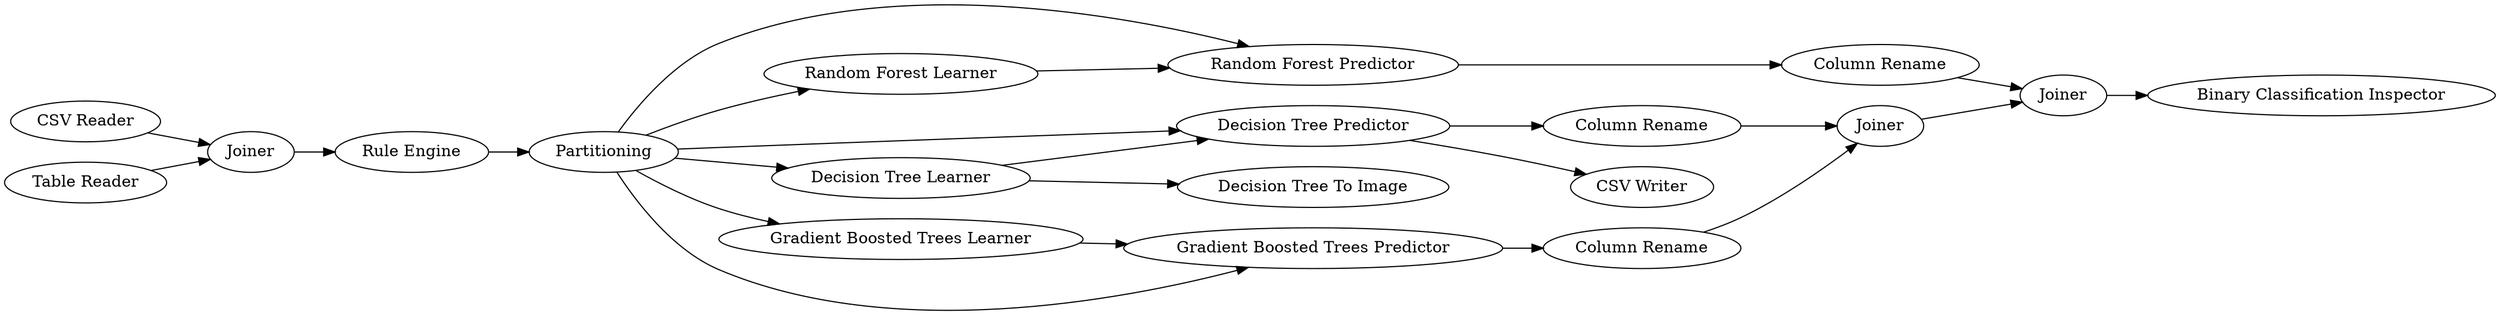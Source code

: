digraph {
	"8293441252083710762_2" [label="CSV Reader"]
	"8293441252083710762_9" [label="Rule Engine"]
	"8293441252083710762_31" [label="Random Forest Predictor"]
	"8293441252083710762_32" [label="Column Rename"]
	"8293441252083710762_21" [label="Binary Classification Inspector"]
	"8293441252083710762_1" [label="Table Reader"]
	"8293441252083710762_20" [label=Partitioning]
	"8293441252083710762_25" [label="Column Rename"]
	"8293441252083710762_33" [label=Joiner]
	"8293441252083710762_35" [label="CSV Writer"]
	"8293441252083710762_5" [label=Joiner]
	"8293441252083710762_30" [label="Random Forest Learner"]
	"8293441252083710762_11" [label="Decision Tree Predictor"]
	"8293441252083710762_23" [label="Column Rename"]
	"8293441252083710762_22" [label=Joiner]
	"8293441252083710762_27" [label="Gradient Boosted Trees Learner"]
	"8293441252083710762_28" [label="Gradient Boosted Trees Predictor"]
	"8293441252083710762_10" [label="Decision Tree Learner"]
	"8293441252083710762_34" [label="Decision Tree To Image"]
	"8293441252083710762_11" -> "8293441252083710762_25"
	"8293441252083710762_32" -> "8293441252083710762_33"
	"8293441252083710762_10" -> "8293441252083710762_34"
	"8293441252083710762_20" -> "8293441252083710762_28"
	"8293441252083710762_11" -> "8293441252083710762_35"
	"8293441252083710762_20" -> "8293441252083710762_31"
	"8293441252083710762_5" -> "8293441252083710762_9"
	"8293441252083710762_20" -> "8293441252083710762_10"
	"8293441252083710762_30" -> "8293441252083710762_31"
	"8293441252083710762_28" -> "8293441252083710762_23"
	"8293441252083710762_22" -> "8293441252083710762_33"
	"8293441252083710762_20" -> "8293441252083710762_30"
	"8293441252083710762_20" -> "8293441252083710762_11"
	"8293441252083710762_2" -> "8293441252083710762_5"
	"8293441252083710762_10" -> "8293441252083710762_11"
	"8293441252083710762_1" -> "8293441252083710762_5"
	"8293441252083710762_27" -> "8293441252083710762_28"
	"8293441252083710762_23" -> "8293441252083710762_22"
	"8293441252083710762_25" -> "8293441252083710762_22"
	"8293441252083710762_33" -> "8293441252083710762_21"
	"8293441252083710762_31" -> "8293441252083710762_32"
	"8293441252083710762_20" -> "8293441252083710762_27"
	"8293441252083710762_9" -> "8293441252083710762_20"
	rankdir=LR
}

